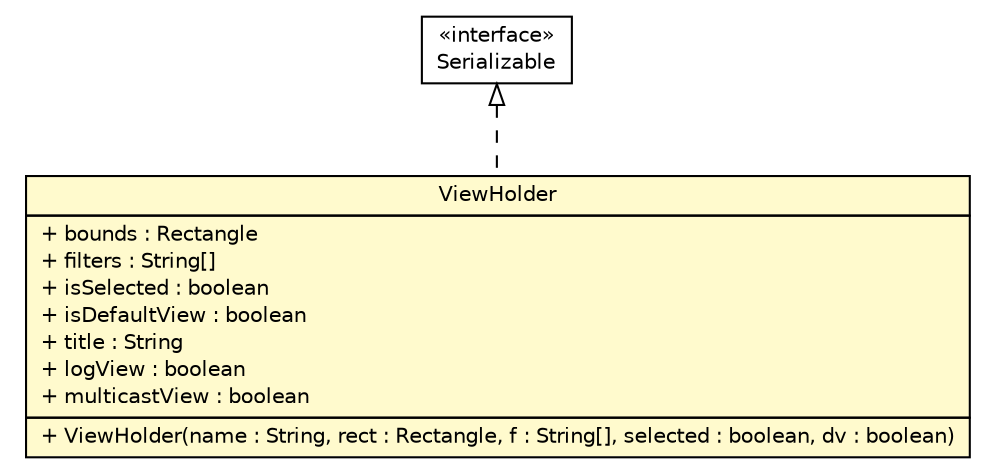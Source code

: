 #!/usr/local/bin/dot
#
# Class diagram 
# Generated by UMLGraph version R5_6 (http://www.umlgraph.org/)
#

digraph G {
	edge [fontname="Helvetica",fontsize=10,labelfontname="Helvetica",labelfontsize=10];
	node [fontname="Helvetica",fontsize=10,shape=plaintext];
	nodesep=0.25;
	ranksep=0.5;
	// sorcer.ssb.tools.plugin.browser.ViewHolder
	c372067 [label=<<table title="sorcer.ssb.tools.plugin.browser.ViewHolder" border="0" cellborder="1" cellspacing="0" cellpadding="2" port="p" bgcolor="lemonChiffon" href="./ViewHolder.html">
		<tr><td><table border="0" cellspacing="0" cellpadding="1">
<tr><td align="center" balign="center"> ViewHolder </td></tr>
		</table></td></tr>
		<tr><td><table border="0" cellspacing="0" cellpadding="1">
<tr><td align="left" balign="left"> + bounds : Rectangle </td></tr>
<tr><td align="left" balign="left"> + filters : String[] </td></tr>
<tr><td align="left" balign="left"> + isSelected : boolean </td></tr>
<tr><td align="left" balign="left"> + isDefaultView : boolean </td></tr>
<tr><td align="left" balign="left"> + title : String </td></tr>
<tr><td align="left" balign="left"> + logView : boolean </td></tr>
<tr><td align="left" balign="left"> + multicastView : boolean </td></tr>
		</table></td></tr>
		<tr><td><table border="0" cellspacing="0" cellpadding="1">
<tr><td align="left" balign="left"> + ViewHolder(name : String, rect : Rectangle, f : String[], selected : boolean, dv : boolean) </td></tr>
		</table></td></tr>
		</table>>, URL="./ViewHolder.html", fontname="Helvetica", fontcolor="black", fontsize=10.0];
	//sorcer.ssb.tools.plugin.browser.ViewHolder implements java.io.Serializable
	c372119:p -> c372067:p [dir=back,arrowtail=empty,style=dashed];
	// java.io.Serializable
	c372119 [label=<<table title="java.io.Serializable" border="0" cellborder="1" cellspacing="0" cellpadding="2" port="p" href="http://docs.oracle.com/javase/7/docs/api/java/io/Serializable.html">
		<tr><td><table border="0" cellspacing="0" cellpadding="1">
<tr><td align="center" balign="center"> &#171;interface&#187; </td></tr>
<tr><td align="center" balign="center"> Serializable </td></tr>
		</table></td></tr>
		</table>>, URL="http://docs.oracle.com/javase/7/docs/api/java/io/Serializable.html", fontname="Helvetica", fontcolor="black", fontsize=10.0];
}

